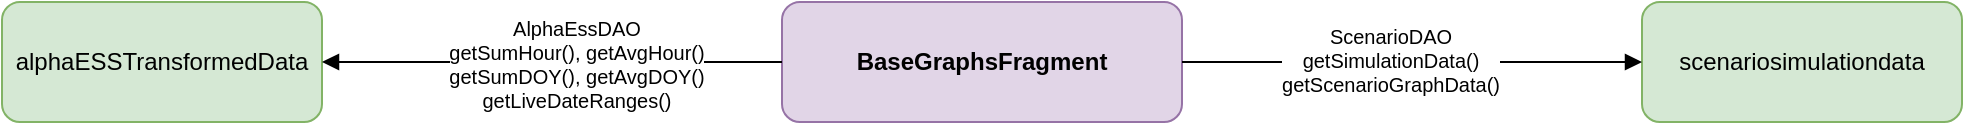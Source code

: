 <mxfile version="27.0.9">
  <diagram name="BaseGraphsFragment Dependencies" id="base-graphs-fragment">
    <mxGraphModel dx="1426" dy="841" grid="1" gridSize="10" guides="1" tooltips="1" connect="1" arrows="1" fold="1" page="1" pageScale="1" pageWidth="1200" pageHeight="800" math="0" shadow="0">
      <root>
        <mxCell id="0" />
        <mxCell id="1" parent="0" />
        <mxCell id="base-graphs-fragment" value="BaseGraphsFragment" style="rounded=1;whiteSpace=wrap;html=1;fillColor=#E1D5E7;strokeColor=#9673A6;fontColor=#000000;fontStyle=1;" parent="1" vertex="1">
          <mxGeometry x="450" y="270" width="200" height="60" as="geometry" />
        </mxCell>
        <mxCell id="alphaess-table" value="alphaESSTransformedData" style="rounded=1;whiteSpace=wrap;html=1;fillColor=#D5E8D4;strokeColor=#82B366;fontColor=#000000;" parent="1" vertex="1">
          <mxGeometry x="60" y="270" width="160" height="60" as="geometry" />
        </mxCell>
        <mxCell id="simulation-table" value="scenariosimulationdata" style="rounded=1;whiteSpace=wrap;html=1;fillColor=#D5E8D4;strokeColor=#82B366;fontColor=#000000;" parent="1" vertex="1">
          <mxGeometry x="880" y="270" width="160" height="60" as="geometry" />
        </mxCell>
        <mxCell id="connection1" style="rounded=1;orthogonalLoop=1;jettySize=auto;html=1;startArrow=none;startFill=0;endArrow=block;endFill=1;strokeColor=#000000;" parent="1" source="base-graphs-fragment" target="alphaess-table" edge="1">
          <mxGeometry relative="1" as="geometry" />
        </mxCell>
        <mxCell id="dao1-label" value="AlphaEssDAO&#xa;getSumHour(), getAvgHour()&#xa;getSumDOY(), getAvgDOY()&#xa;getLiveDateRanges()" style="edgeLabel;html=1;align=center;verticalAlign=middle;resizable=0;points=[];fontSize=10;fontColor=#000000;labelBackgroundColor=#FFFFFF;" parent="connection1" vertex="1" connectable="0">
          <mxGeometry x="-0.1" y="1" relative="1" as="geometry">
            <mxPoint as="offset" />
          </mxGeometry>
        </mxCell>
        <mxCell id="connection3" style="rounded=1;orthogonalLoop=1;jettySize=auto;html=1;startArrow=none;startFill=0;endArrow=block;endFill=1;strokeColor=#000000;" parent="1" source="base-graphs-fragment" target="simulation-table" edge="1">
          <mxGeometry relative="1" as="geometry" />
        </mxCell>
        <mxCell id="dao3-label" value="ScenarioDAO&#xa;getSimulationData()&#xa;getScenarioGraphData()" style="edgeLabel;html=1;align=center;verticalAlign=middle;resizable=0;points=[];fontSize=10;fontColor=#000000;labelBackgroundColor=#FFFFFF;" parent="connection3" vertex="1" connectable="0">
          <mxGeometry x="-0.1" y="1" relative="1" as="geometry">
            <mxPoint as="offset" />
          </mxGeometry>
        </mxCell>
      </root>
    </mxGraphModel>
  </diagram>
</mxfile>
